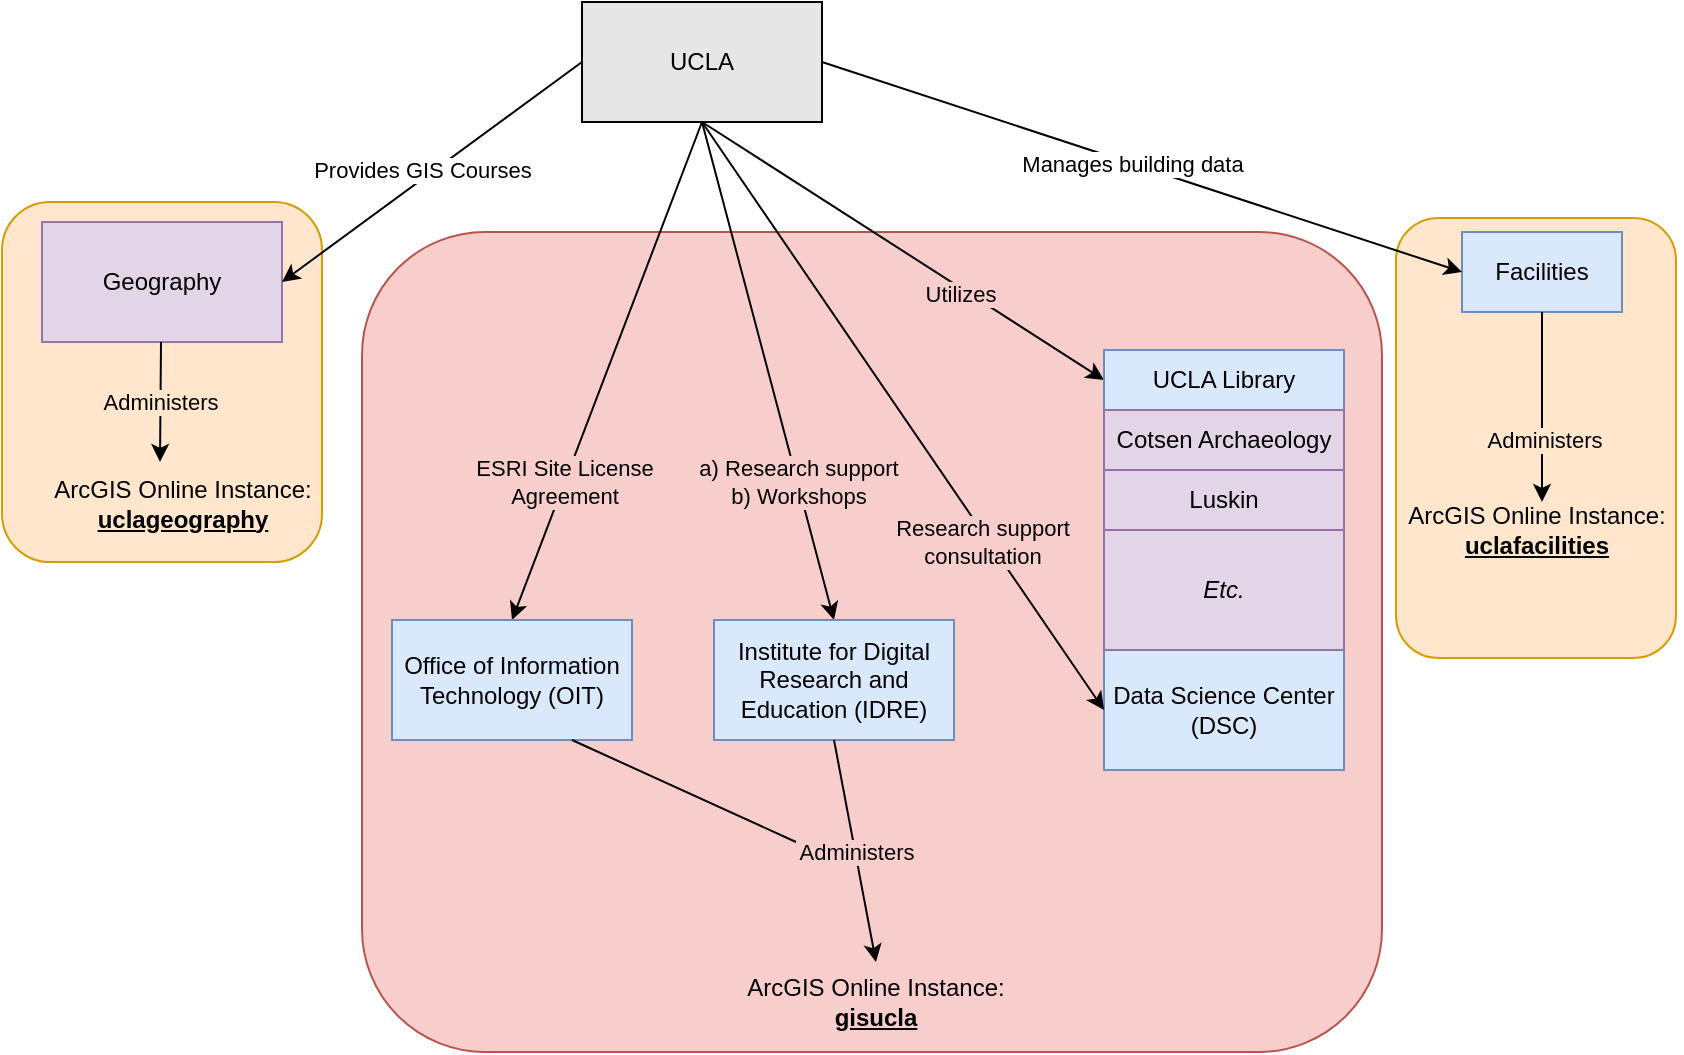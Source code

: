 <mxfile version="12.3.0" type="github" pages="1">
  <diagram id="TM56AApIJGsK2dMGK2SN" name="Page-1">
    <mxGraphModel dx="904" dy="553" grid="1" gridSize="10" guides="1" tooltips="1" connect="1" arrows="1" fold="1" page="1" pageScale="1" pageWidth="850" pageHeight="1100" math="0" shadow="0">
      <root>
        <mxCell id="0"/>
        <mxCell id="1" parent="0"/>
        <mxCell id="83t1UOICG0Fvpa5K2XZv-34" value="" style="rounded=1;whiteSpace=wrap;html=1;align=center;fillColor=#FFE6CC;strokeColor=#d79b00;" vertex="1" parent="1">
          <mxGeometry x="707" y="148" width="140" height="220" as="geometry"/>
        </mxCell>
        <mxCell id="83t1UOICG0Fvpa5K2XZv-32" value="&lt;div align=&quot;right&quot;&gt;&lt;br&gt;&lt;/div&gt;&lt;div align=&quot;right&quot;&gt;&lt;br&gt;&lt;/div&gt;" style="rounded=1;whiteSpace=wrap;html=1;fillColor=#f8cecc;strokeColor=#b85450;align=right;" vertex="1" parent="1">
          <mxGeometry x="190" y="155" width="510" height="410" as="geometry"/>
        </mxCell>
        <mxCell id="83t1UOICG0Fvpa5K2XZv-11" value="" style="rounded=1;whiteSpace=wrap;html=1;align=center;fillColor=#FFE6CC;strokeColor=#d79b00;" vertex="1" parent="1">
          <mxGeometry x="10" y="140" width="160" height="180" as="geometry"/>
        </mxCell>
        <mxCell id="xH67i2G3ats3fvDuuUHO-1" value="UCLA" style="rounded=0;whiteSpace=wrap;html=1;fillColor=#E6E6E6;strokeColor=#000000;" parent="1" vertex="1">
          <mxGeometry x="300" y="40" width="120" height="60" as="geometry"/>
        </mxCell>
        <mxCell id="xH67i2G3ats3fvDuuUHO-2" value="Geography" style="rounded=0;whiteSpace=wrap;html=1;fillColor=#e1d5e7;strokeColor=#9673a6;" parent="1" vertex="1">
          <mxGeometry x="30" y="150" width="120" height="60" as="geometry"/>
        </mxCell>
        <mxCell id="xH67i2G3ats3fvDuuUHO-4" value="&lt;div&gt;Data Science Center&lt;/div&gt;&lt;div&gt;(DSC)&lt;br&gt;&lt;/div&gt;" style="rounded=0;whiteSpace=wrap;html=1;fillColor=#dae8fc;strokeColor=#6c8ebf;" parent="1" vertex="1">
          <mxGeometry x="561" y="364" width="120" height="60" as="geometry"/>
        </mxCell>
        <mxCell id="xH67i2G3ats3fvDuuUHO-6" value="&lt;div&gt;Research support&lt;/div&gt;&lt;div&gt;consultation&lt;/div&gt;" style="endArrow=classic;html=1;exitX=0.5;exitY=1;exitDx=0;exitDy=0;entryX=0;entryY=0.5;entryDx=0;entryDy=0;labelBackgroundColor=#F8CECC;" parent="1" source="xH67i2G3ats3fvDuuUHO-1" target="xH67i2G3ats3fvDuuUHO-4" edge="1">
          <mxGeometry x="0.417" y="-3" width="50" height="50" relative="1" as="geometry">
            <mxPoint x="190" y="320" as="sourcePoint"/>
            <mxPoint x="240" y="270" as="targetPoint"/>
            <mxPoint as="offset"/>
          </mxGeometry>
        </mxCell>
        <mxCell id="xH67i2G3ats3fvDuuUHO-7" value="&lt;div&gt;Provides GIS Courses&lt;/div&gt;" style="endArrow=classic;html=1;entryX=1;entryY=0.5;entryDx=0;entryDy=0;exitX=0;exitY=0.5;exitDx=0;exitDy=0;" parent="1" source="xH67i2G3ats3fvDuuUHO-1" target="xH67i2G3ats3fvDuuUHO-2" edge="1">
          <mxGeometry x="0.031" y="-4" width="50" height="50" relative="1" as="geometry">
            <mxPoint x="190" y="320" as="sourcePoint"/>
            <mxPoint x="240" y="270" as="targetPoint"/>
            <mxPoint as="offset"/>
          </mxGeometry>
        </mxCell>
        <mxCell id="83t1UOICG0Fvpa5K2XZv-1" value="&lt;div&gt;a) Research support&lt;/div&gt;&lt;div&gt;b) Workshops&lt;/div&gt;" style="endArrow=classic;html=1;entryX=0.5;entryY=0;entryDx=0;entryDy=0;labelBackgroundColor=#F8CECC;labelBorderColor=none;" edge="1" parent="1" target="83t1UOICG0Fvpa5K2XZv-2">
          <mxGeometry x="0.444" width="50" height="50" relative="1" as="geometry">
            <mxPoint x="360" y="100" as="sourcePoint"/>
            <mxPoint x="360" y="280" as="targetPoint"/>
            <mxPoint as="offset"/>
          </mxGeometry>
        </mxCell>
        <mxCell id="83t1UOICG0Fvpa5K2XZv-2" value="Institute for Digital Research and Education (IDRE)" style="rounded=0;whiteSpace=wrap;html=1;fillColor=#dae8fc;strokeColor=#6c8ebf;" vertex="1" parent="1">
          <mxGeometry x="366" y="349" width="120" height="60" as="geometry"/>
        </mxCell>
        <mxCell id="83t1UOICG0Fvpa5K2XZv-3" value="&lt;div&gt;ESRI Site License &lt;br&gt;&lt;/div&gt;&lt;div&gt;Agreement&lt;/div&gt;" style="endArrow=classic;html=1;entryX=0.5;entryY=0;entryDx=0;entryDy=0;exitX=0.5;exitY=1;exitDx=0;exitDy=0;labelBackgroundColor=#F8CECC;" edge="1" parent="1" target="83t1UOICG0Fvpa5K2XZv-4" source="xH67i2G3ats3fvDuuUHO-1">
          <mxGeometry x="0.444" width="50" height="50" relative="1" as="geometry">
            <mxPoint x="180" y="90" as="sourcePoint"/>
            <mxPoint x="190" y="280" as="targetPoint"/>
            <mxPoint as="offset"/>
          </mxGeometry>
        </mxCell>
        <mxCell id="83t1UOICG0Fvpa5K2XZv-4" value="Office of Information Technology (OIT)" style="rounded=0;whiteSpace=wrap;html=1;fillColor=#dae8fc;strokeColor=#6c8ebf;" vertex="1" parent="1">
          <mxGeometry x="205" y="349" width="120" height="60" as="geometry"/>
        </mxCell>
        <mxCell id="83t1UOICG0Fvpa5K2XZv-6" value="&lt;div&gt;ArcGIS Online Instance:&lt;/div&gt;&lt;div&gt;&lt;u&gt;&lt;b&gt;uclageography&lt;/b&gt;&lt;/u&gt;&lt;br&gt;&lt;/div&gt;" style="text;html=1;strokeColor=none;fillColor=none;align=center;verticalAlign=middle;whiteSpace=wrap;rounded=0;" vertex="1" parent="1">
          <mxGeometry x="27.5" y="281" width="145" height="20" as="geometry"/>
        </mxCell>
        <mxCell id="83t1UOICG0Fvpa5K2XZv-7" value="&lt;div&gt;ArcGIS Online Instance:&lt;/div&gt;&lt;div&gt;&lt;u&gt;&lt;b&gt;gisucla&lt;/b&gt;&lt;/u&gt;&lt;br&gt;&lt;/div&gt;" style="text;html=1;strokeColor=none;fillColor=none;align=center;verticalAlign=middle;whiteSpace=wrap;rounded=0;" vertex="1" parent="1">
          <mxGeometry x="242" y="530" width="410" height="20" as="geometry"/>
        </mxCell>
        <mxCell id="83t1UOICG0Fvpa5K2XZv-10" value="Administers" style="endArrow=classic;html=1;labelBackgroundColor=#F8CECC;exitX=0.5;exitY=1;exitDx=0;exitDy=0;" edge="1" parent="1" source="83t1UOICG0Fvpa5K2XZv-2">
          <mxGeometry width="50" height="50" relative="1" as="geometry">
            <mxPoint x="17" y="640" as="sourcePoint"/>
            <mxPoint x="447" y="520" as="targetPoint"/>
          </mxGeometry>
        </mxCell>
        <mxCell id="83t1UOICG0Fvpa5K2XZv-14" value="Utilizes" style="endArrow=classic;html=1;labelBackgroundColor=#F8CECC;entryX=0;entryY=0.5;entryDx=0;entryDy=0;" edge="1" parent="1" target="83t1UOICG0Fvpa5K2XZv-17">
          <mxGeometry x="0.296" y="-3" width="50" height="50" relative="1" as="geometry">
            <mxPoint x="360" y="100" as="sourcePoint"/>
            <mxPoint x="550" y="110" as="targetPoint"/>
            <mxPoint as="offset"/>
          </mxGeometry>
        </mxCell>
        <mxCell id="83t1UOICG0Fvpa5K2XZv-17" value="&lt;div&gt;UCLA Library&lt;/div&gt;" style="rounded=0;whiteSpace=wrap;html=1;align=center;fillColor=#dae8fc;strokeColor=#6c8ebf;" vertex="1" parent="1">
          <mxGeometry x="561" y="214" width="120" height="30" as="geometry"/>
        </mxCell>
        <mxCell id="83t1UOICG0Fvpa5K2XZv-19" value="Cotsen Archaeology" style="rounded=0;whiteSpace=wrap;html=1;align=center;fillColor=#e1d5e7;strokeColor=#9673a6;" vertex="1" parent="1">
          <mxGeometry x="561" y="244" width="120" height="30" as="geometry"/>
        </mxCell>
        <mxCell id="83t1UOICG0Fvpa5K2XZv-22" value="Luskin" style="rounded=0;whiteSpace=wrap;html=1;align=center;fillColor=#e1d5e7;strokeColor=#9673a6;" vertex="1" parent="1">
          <mxGeometry x="561" y="274" width="120" height="30" as="geometry"/>
        </mxCell>
        <mxCell id="83t1UOICG0Fvpa5K2XZv-23" value="&lt;i&gt;Etc.&lt;/i&gt;" style="rounded=0;whiteSpace=wrap;html=1;align=center;fillColor=#e1d5e7;strokeColor=#9673a6;" vertex="1" parent="1">
          <mxGeometry x="561" y="304" width="120" height="60" as="geometry"/>
        </mxCell>
        <mxCell id="83t1UOICG0Fvpa5K2XZv-24" value="Administers" style="endArrow=classic;html=1;labelBackgroundColor=#FFE6CC;exitX=0.5;exitY=1;exitDx=0;exitDy=0;" edge="1" parent="1">
          <mxGeometry width="50" height="50" relative="1" as="geometry">
            <mxPoint x="89.5" y="210" as="sourcePoint"/>
            <mxPoint x="89" y="270" as="targetPoint"/>
          </mxGeometry>
        </mxCell>
        <mxCell id="83t1UOICG0Fvpa5K2XZv-26" value="Facilities" style="rounded=0;whiteSpace=wrap;html=1;fillColor=#dae8fc;strokeColor=#6c8ebf;" vertex="1" parent="1">
          <mxGeometry x="740" y="155" width="80" height="40" as="geometry"/>
        </mxCell>
        <mxCell id="83t1UOICG0Fvpa5K2XZv-27" value="&lt;div&gt;ArcGIS Online Instance:&lt;/div&gt;&lt;div&gt;&lt;u&gt;&lt;b&gt;uclafacilities&lt;/b&gt;&lt;/u&gt;&lt;br&gt;&lt;/div&gt;" style="text;html=1;strokeColor=none;fillColor=none;align=center;verticalAlign=middle;whiteSpace=wrap;rounded=0;" vertex="1" parent="1">
          <mxGeometry x="705" y="294" width="145" height="20" as="geometry"/>
        </mxCell>
        <mxCell id="83t1UOICG0Fvpa5K2XZv-28" value="Administers" style="endArrow=classic;html=1;labelBackgroundColor=#FFE6CC;exitX=0.5;exitY=1;exitDx=0;exitDy=0;" edge="1" parent="1" source="83t1UOICG0Fvpa5K2XZv-26">
          <mxGeometry x="0.343" y="1" width="50" height="50" relative="1" as="geometry">
            <mxPoint x="709.5" y="45" as="sourcePoint"/>
            <mxPoint x="780" y="290" as="targetPoint"/>
            <mxPoint as="offset"/>
          </mxGeometry>
        </mxCell>
        <mxCell id="83t1UOICG0Fvpa5K2XZv-29" value="Manages building data" style="endArrow=classic;html=1;exitX=1;exitY=0.5;exitDx=0;exitDy=0;entryX=0;entryY=0.5;entryDx=0;entryDy=0;" edge="1" parent="1" source="xH67i2G3ats3fvDuuUHO-1" target="83t1UOICG0Fvpa5K2XZv-26">
          <mxGeometry x="-0.03" width="50" height="50" relative="1" as="geometry">
            <mxPoint x="370" y="110" as="sourcePoint"/>
            <mxPoint x="590" y="100" as="targetPoint"/>
            <mxPoint as="offset"/>
          </mxGeometry>
        </mxCell>
        <mxCell id="83t1UOICG0Fvpa5K2XZv-31" value="" style="endArrow=none;html=1;labelBackgroundColor=#FFE6CC;exitX=0.75;exitY=1;exitDx=0;exitDy=0;" edge="1" parent="1" source="83t1UOICG0Fvpa5K2XZv-4">
          <mxGeometry width="50" height="50" relative="1" as="geometry">
            <mxPoint x="256" y="409" as="sourcePoint"/>
            <mxPoint x="407" y="460" as="targetPoint"/>
          </mxGeometry>
        </mxCell>
      </root>
    </mxGraphModel>
  </diagram>
</mxfile>
